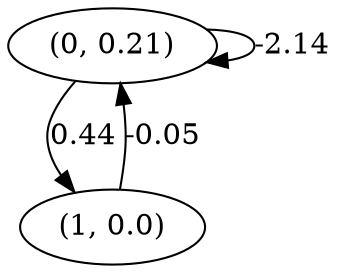 digraph {
    0 [ label = "(0, 0.21)" ]
    1 [ label = "(1, 0.0)" ]
    0 -> 0 [ label = "-2.14" ]
    1 -> 0 [ label = "-0.05" ]
    0 -> 1 [ label = "0.44" ]
}

